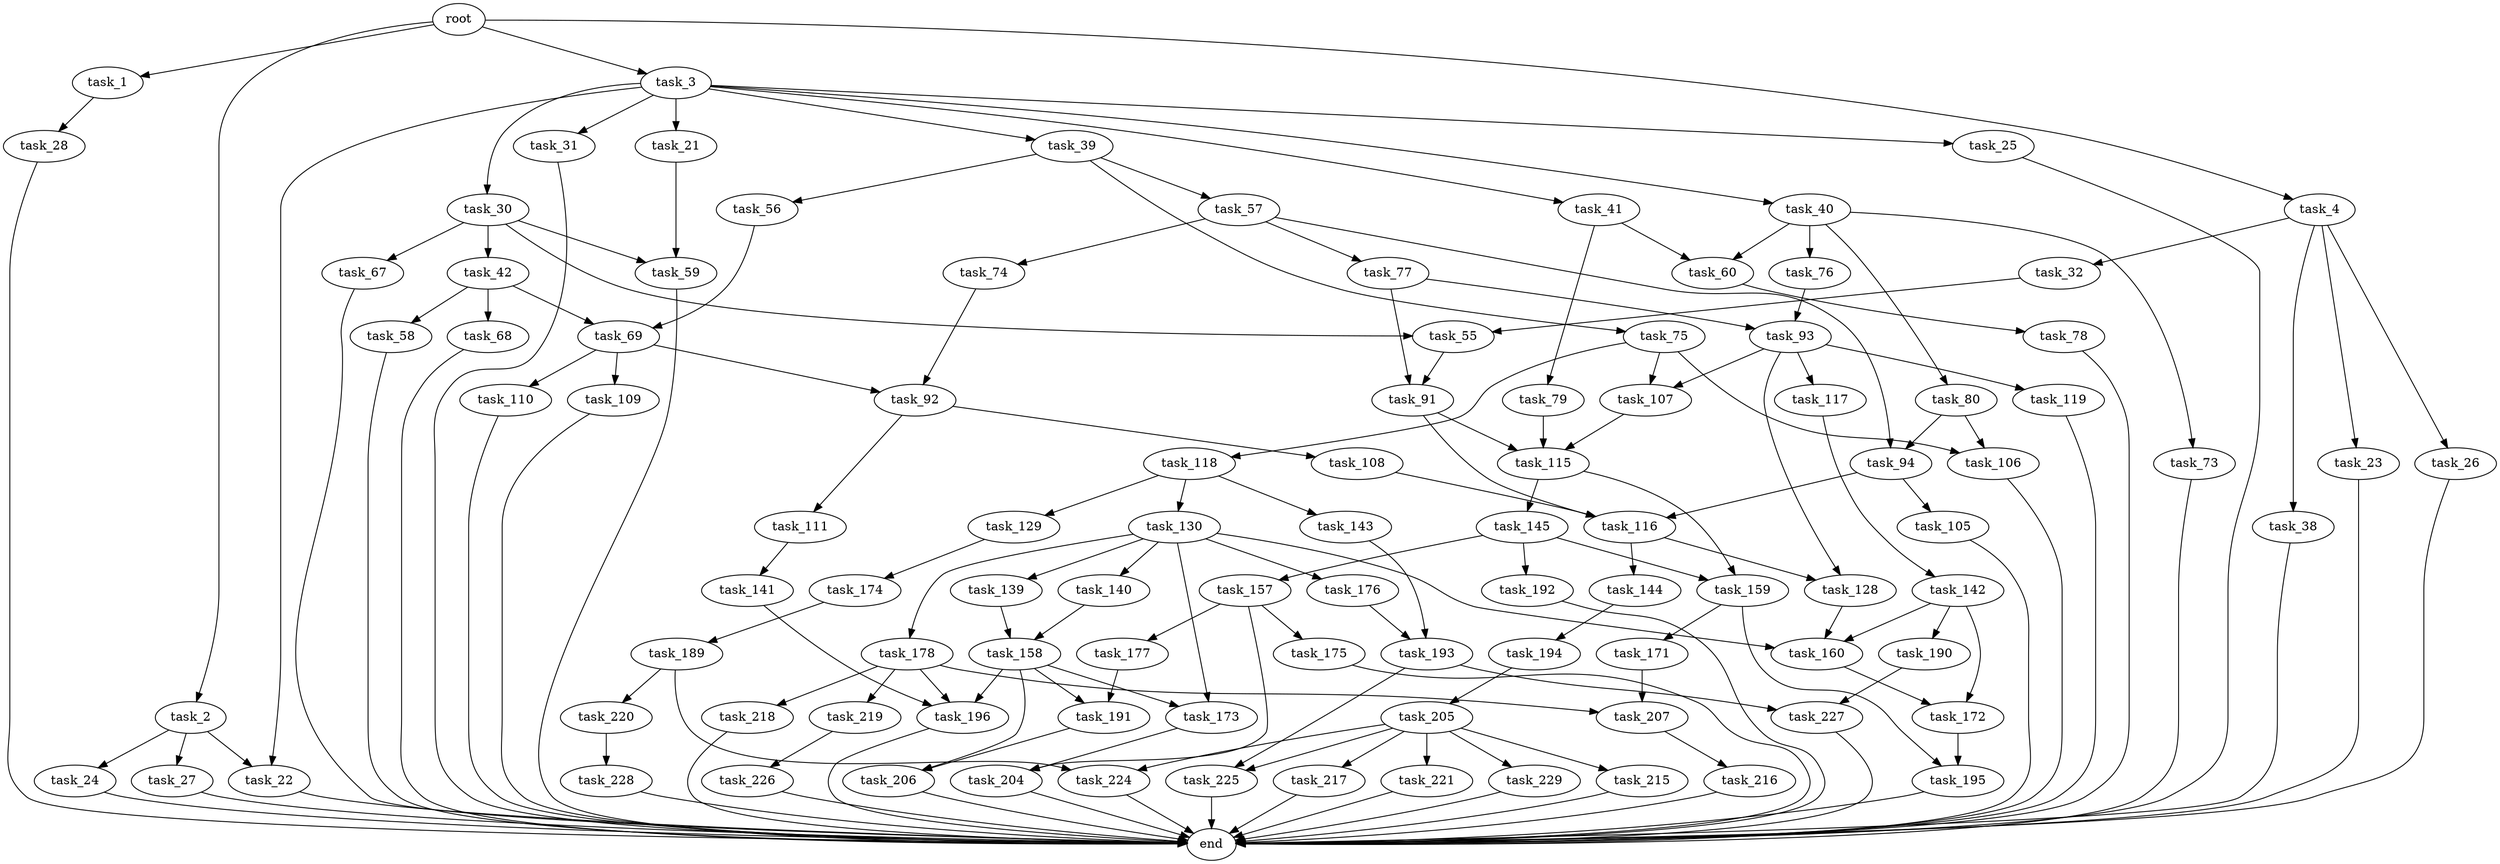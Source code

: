 digraph G {
  root [size="0.000000"];
  task_1 [size="65050478412.000000"];
  task_2 [size="549755813888.000000"];
  task_3 [size="12314080109.000000"];
  task_4 [size="68719476736.000000"];
  task_28 [size="5291354202.000000"];
  task_22 [size="782757789696.000000"];
  task_24 [size="68719476736.000000"];
  task_27 [size="549755813888.000000"];
  task_21 [size="2239182670.000000"];
  task_25 [size="1327349090319.000000"];
  task_30 [size="43988496597.000000"];
  task_31 [size="39582591939.000000"];
  task_39 [size="524463222890.000000"];
  task_40 [size="317054908464.000000"];
  task_41 [size="28991029248.000000"];
  task_23 [size="15189110115.000000"];
  task_26 [size="12335107716.000000"];
  task_32 [size="34459374737.000000"];
  task_38 [size="549755813888.000000"];
  task_59 [size="1232863970828.000000"];
  end [size="0.000000"];
  task_42 [size="111571186968.000000"];
  task_55 [size="1078780006.000000"];
  task_67 [size="134217728000.000000"];
  task_56 [size="25162048352.000000"];
  task_57 [size="102625068516.000000"];
  task_75 [size="16329866144.000000"];
  task_60 [size="247946264356.000000"];
  task_73 [size="682216874104.000000"];
  task_76 [size="16943073622.000000"];
  task_80 [size="3017887696.000000"];
  task_79 [size="246430422225.000000"];
  task_58 [size="782757789696.000000"];
  task_68 [size="135815629428.000000"];
  task_69 [size="16692324867.000000"];
  task_91 [size="479402594264.000000"];
  task_74 [size="10747717575.000000"];
  task_77 [size="231107539081.000000"];
  task_94 [size="336192955020.000000"];
  task_78 [size="46795304834.000000"];
  task_92 [size="13800234130.000000"];
  task_109 [size="13879186808.000000"];
  task_110 [size="97436874636.000000"];
  task_106 [size="9267596842.000000"];
  task_107 [size="28766681780.000000"];
  task_118 [size="145181695693.000000"];
  task_93 [size="285243173467.000000"];
  task_115 [size="28991029248.000000"];
  task_116 [size="59286546532.000000"];
  task_108 [size="299333050494.000000"];
  task_111 [size="11634417918.000000"];
  task_117 [size="3685644713.000000"];
  task_119 [size="368293445632.000000"];
  task_128 [size="25687372050.000000"];
  task_105 [size="21656475056.000000"];
  task_141 [size="68719476736.000000"];
  task_145 [size="4215980887.000000"];
  task_159 [size="159138802513.000000"];
  task_144 [size="68719476736.000000"];
  task_142 [size="3959256743.000000"];
  task_129 [size="17398451506.000000"];
  task_130 [size="137168259696.000000"];
  task_143 [size="37541841178.000000"];
  task_160 [size="604295111524.000000"];
  task_174 [size="297274075581.000000"];
  task_139 [size="782757789696.000000"];
  task_140 [size="33882764744.000000"];
  task_173 [size="37579212634.000000"];
  task_176 [size="491269342.000000"];
  task_178 [size="68719476736.000000"];
  task_158 [size="26334659749.000000"];
  task_196 [size="28991029248.000000"];
  task_172 [size="176790718023.000000"];
  task_190 [size="28991029248.000000"];
  task_193 [size="68993298972.000000"];
  task_194 [size="28991029248.000000"];
  task_157 [size="14934834956.000000"];
  task_192 [size="912299473.000000"];
  task_175 [size="782757789696.000000"];
  task_177 [size="756002221260.000000"];
  task_204 [size="368293445632.000000"];
  task_191 [size="782757789696.000000"];
  task_206 [size="1701234407.000000"];
  task_171 [size="502430089.000000"];
  task_195 [size="14329378423.000000"];
  task_207 [size="231928233984.000000"];
  task_189 [size="154713190898.000000"];
  task_218 [size="1073741824000.000000"];
  task_219 [size="134217728000.000000"];
  task_220 [size="231928233984.000000"];
  task_224 [size="27542476107.000000"];
  task_227 [size="8589934592.000000"];
  task_225 [size="368293445632.000000"];
  task_205 [size="51603036741.000000"];
  task_215 [size="468495952304.000000"];
  task_217 [size="5440273770.000000"];
  task_221 [size="368293445632.000000"];
  task_229 [size="132904281776.000000"];
  task_216 [size="2837495124.000000"];
  task_226 [size="214403815647.000000"];
  task_228 [size="368293445632.000000"];

  root -> task_1 [size="1.000000"];
  root -> task_2 [size="1.000000"];
  root -> task_3 [size="1.000000"];
  root -> task_4 [size="1.000000"];
  task_1 -> task_28 [size="134217728.000000"];
  task_2 -> task_22 [size="536870912.000000"];
  task_2 -> task_24 [size="536870912.000000"];
  task_2 -> task_27 [size="536870912.000000"];
  task_3 -> task_21 [size="301989888.000000"];
  task_3 -> task_22 [size="301989888.000000"];
  task_3 -> task_25 [size="301989888.000000"];
  task_3 -> task_30 [size="301989888.000000"];
  task_3 -> task_31 [size="301989888.000000"];
  task_3 -> task_39 [size="301989888.000000"];
  task_3 -> task_40 [size="301989888.000000"];
  task_3 -> task_41 [size="301989888.000000"];
  task_4 -> task_23 [size="134217728.000000"];
  task_4 -> task_26 [size="134217728.000000"];
  task_4 -> task_32 [size="134217728.000000"];
  task_4 -> task_38 [size="134217728.000000"];
  task_28 -> end [size="1.000000"];
  task_22 -> end [size="1.000000"];
  task_24 -> end [size="1.000000"];
  task_27 -> end [size="1.000000"];
  task_21 -> task_59 [size="134217728.000000"];
  task_25 -> end [size="1.000000"];
  task_30 -> task_42 [size="75497472.000000"];
  task_30 -> task_55 [size="75497472.000000"];
  task_30 -> task_59 [size="75497472.000000"];
  task_30 -> task_67 [size="75497472.000000"];
  task_31 -> end [size="1.000000"];
  task_39 -> task_56 [size="679477248.000000"];
  task_39 -> task_57 [size="679477248.000000"];
  task_39 -> task_75 [size="679477248.000000"];
  task_40 -> task_60 [size="301989888.000000"];
  task_40 -> task_73 [size="301989888.000000"];
  task_40 -> task_76 [size="301989888.000000"];
  task_40 -> task_80 [size="301989888.000000"];
  task_41 -> task_60 [size="75497472.000000"];
  task_41 -> task_79 [size="75497472.000000"];
  task_23 -> end [size="1.000000"];
  task_26 -> end [size="1.000000"];
  task_32 -> task_55 [size="679477248.000000"];
  task_38 -> end [size="1.000000"];
  task_59 -> end [size="1.000000"];
  task_42 -> task_58 [size="134217728.000000"];
  task_42 -> task_68 [size="134217728.000000"];
  task_42 -> task_69 [size="134217728.000000"];
  task_55 -> task_91 [size="33554432.000000"];
  task_67 -> end [size="1.000000"];
  task_56 -> task_69 [size="679477248.000000"];
  task_57 -> task_74 [size="75497472.000000"];
  task_57 -> task_77 [size="75497472.000000"];
  task_57 -> task_94 [size="75497472.000000"];
  task_75 -> task_106 [size="411041792.000000"];
  task_75 -> task_107 [size="411041792.000000"];
  task_75 -> task_118 [size="411041792.000000"];
  task_60 -> task_78 [size="209715200.000000"];
  task_73 -> end [size="1.000000"];
  task_76 -> task_93 [size="301989888.000000"];
  task_80 -> task_94 [size="134217728.000000"];
  task_80 -> task_106 [size="134217728.000000"];
  task_79 -> task_115 [size="209715200.000000"];
  task_58 -> end [size="1.000000"];
  task_68 -> end [size="1.000000"];
  task_69 -> task_92 [size="411041792.000000"];
  task_69 -> task_109 [size="411041792.000000"];
  task_69 -> task_110 [size="411041792.000000"];
  task_91 -> task_115 [size="301989888.000000"];
  task_91 -> task_116 [size="301989888.000000"];
  task_74 -> task_92 [size="301989888.000000"];
  task_77 -> task_91 [size="209715200.000000"];
  task_77 -> task_93 [size="209715200.000000"];
  task_94 -> task_105 [size="536870912.000000"];
  task_94 -> task_116 [size="536870912.000000"];
  task_78 -> end [size="1.000000"];
  task_92 -> task_108 [size="536870912.000000"];
  task_92 -> task_111 [size="536870912.000000"];
  task_109 -> end [size="1.000000"];
  task_110 -> end [size="1.000000"];
  task_106 -> end [size="1.000000"];
  task_107 -> task_115 [size="536870912.000000"];
  task_118 -> task_129 [size="411041792.000000"];
  task_118 -> task_130 [size="411041792.000000"];
  task_118 -> task_143 [size="411041792.000000"];
  task_93 -> task_107 [size="301989888.000000"];
  task_93 -> task_117 [size="301989888.000000"];
  task_93 -> task_119 [size="301989888.000000"];
  task_93 -> task_128 [size="301989888.000000"];
  task_115 -> task_145 [size="75497472.000000"];
  task_115 -> task_159 [size="75497472.000000"];
  task_116 -> task_128 [size="75497472.000000"];
  task_116 -> task_144 [size="75497472.000000"];
  task_108 -> task_116 [size="209715200.000000"];
  task_111 -> task_141 [size="536870912.000000"];
  task_117 -> task_142 [size="301989888.000000"];
  task_119 -> end [size="1.000000"];
  task_128 -> task_160 [size="536870912.000000"];
  task_105 -> end [size="1.000000"];
  task_141 -> task_196 [size="134217728.000000"];
  task_145 -> task_157 [size="301989888.000000"];
  task_145 -> task_159 [size="301989888.000000"];
  task_145 -> task_192 [size="301989888.000000"];
  task_159 -> task_171 [size="301989888.000000"];
  task_159 -> task_195 [size="301989888.000000"];
  task_144 -> task_194 [size="134217728.000000"];
  task_142 -> task_160 [size="75497472.000000"];
  task_142 -> task_172 [size="75497472.000000"];
  task_142 -> task_190 [size="75497472.000000"];
  task_129 -> task_174 [size="411041792.000000"];
  task_130 -> task_139 [size="536870912.000000"];
  task_130 -> task_140 [size="536870912.000000"];
  task_130 -> task_160 [size="536870912.000000"];
  task_130 -> task_173 [size="536870912.000000"];
  task_130 -> task_176 [size="536870912.000000"];
  task_130 -> task_178 [size="536870912.000000"];
  task_143 -> task_193 [size="679477248.000000"];
  task_160 -> task_172 [size="536870912.000000"];
  task_174 -> task_189 [size="301989888.000000"];
  task_139 -> task_158 [size="679477248.000000"];
  task_140 -> task_158 [size="838860800.000000"];
  task_173 -> task_204 [size="838860800.000000"];
  task_176 -> task_193 [size="33554432.000000"];
  task_178 -> task_196 [size="134217728.000000"];
  task_178 -> task_207 [size="134217728.000000"];
  task_178 -> task_218 [size="134217728.000000"];
  task_178 -> task_219 [size="134217728.000000"];
  task_158 -> task_173 [size="75497472.000000"];
  task_158 -> task_191 [size="75497472.000000"];
  task_158 -> task_196 [size="75497472.000000"];
  task_158 -> task_206 [size="75497472.000000"];
  task_196 -> end [size="1.000000"];
  task_172 -> task_195 [size="209715200.000000"];
  task_190 -> task_227 [size="75497472.000000"];
  task_193 -> task_225 [size="134217728.000000"];
  task_193 -> task_227 [size="134217728.000000"];
  task_194 -> task_205 [size="75497472.000000"];
  task_157 -> task_175 [size="838860800.000000"];
  task_157 -> task_177 [size="838860800.000000"];
  task_157 -> task_204 [size="838860800.000000"];
  task_192 -> end [size="1.000000"];
  task_175 -> end [size="1.000000"];
  task_177 -> task_191 [size="536870912.000000"];
  task_204 -> end [size="1.000000"];
  task_191 -> task_206 [size="679477248.000000"];
  task_206 -> end [size="1.000000"];
  task_171 -> task_207 [size="33554432.000000"];
  task_195 -> end [size="1.000000"];
  task_207 -> task_216 [size="301989888.000000"];
  task_189 -> task_220 [size="679477248.000000"];
  task_189 -> task_224 [size="679477248.000000"];
  task_218 -> end [size="1.000000"];
  task_219 -> task_226 [size="209715200.000000"];
  task_220 -> task_228 [size="301989888.000000"];
  task_224 -> end [size="1.000000"];
  task_227 -> end [size="1.000000"];
  task_225 -> end [size="1.000000"];
  task_205 -> task_215 [size="838860800.000000"];
  task_205 -> task_217 [size="838860800.000000"];
  task_205 -> task_221 [size="838860800.000000"];
  task_205 -> task_224 [size="838860800.000000"];
  task_205 -> task_225 [size="838860800.000000"];
  task_205 -> task_229 [size="838860800.000000"];
  task_215 -> end [size="1.000000"];
  task_217 -> end [size="1.000000"];
  task_221 -> end [size="1.000000"];
  task_229 -> end [size="1.000000"];
  task_216 -> end [size="1.000000"];
  task_226 -> end [size="1.000000"];
  task_228 -> end [size="1.000000"];
}
